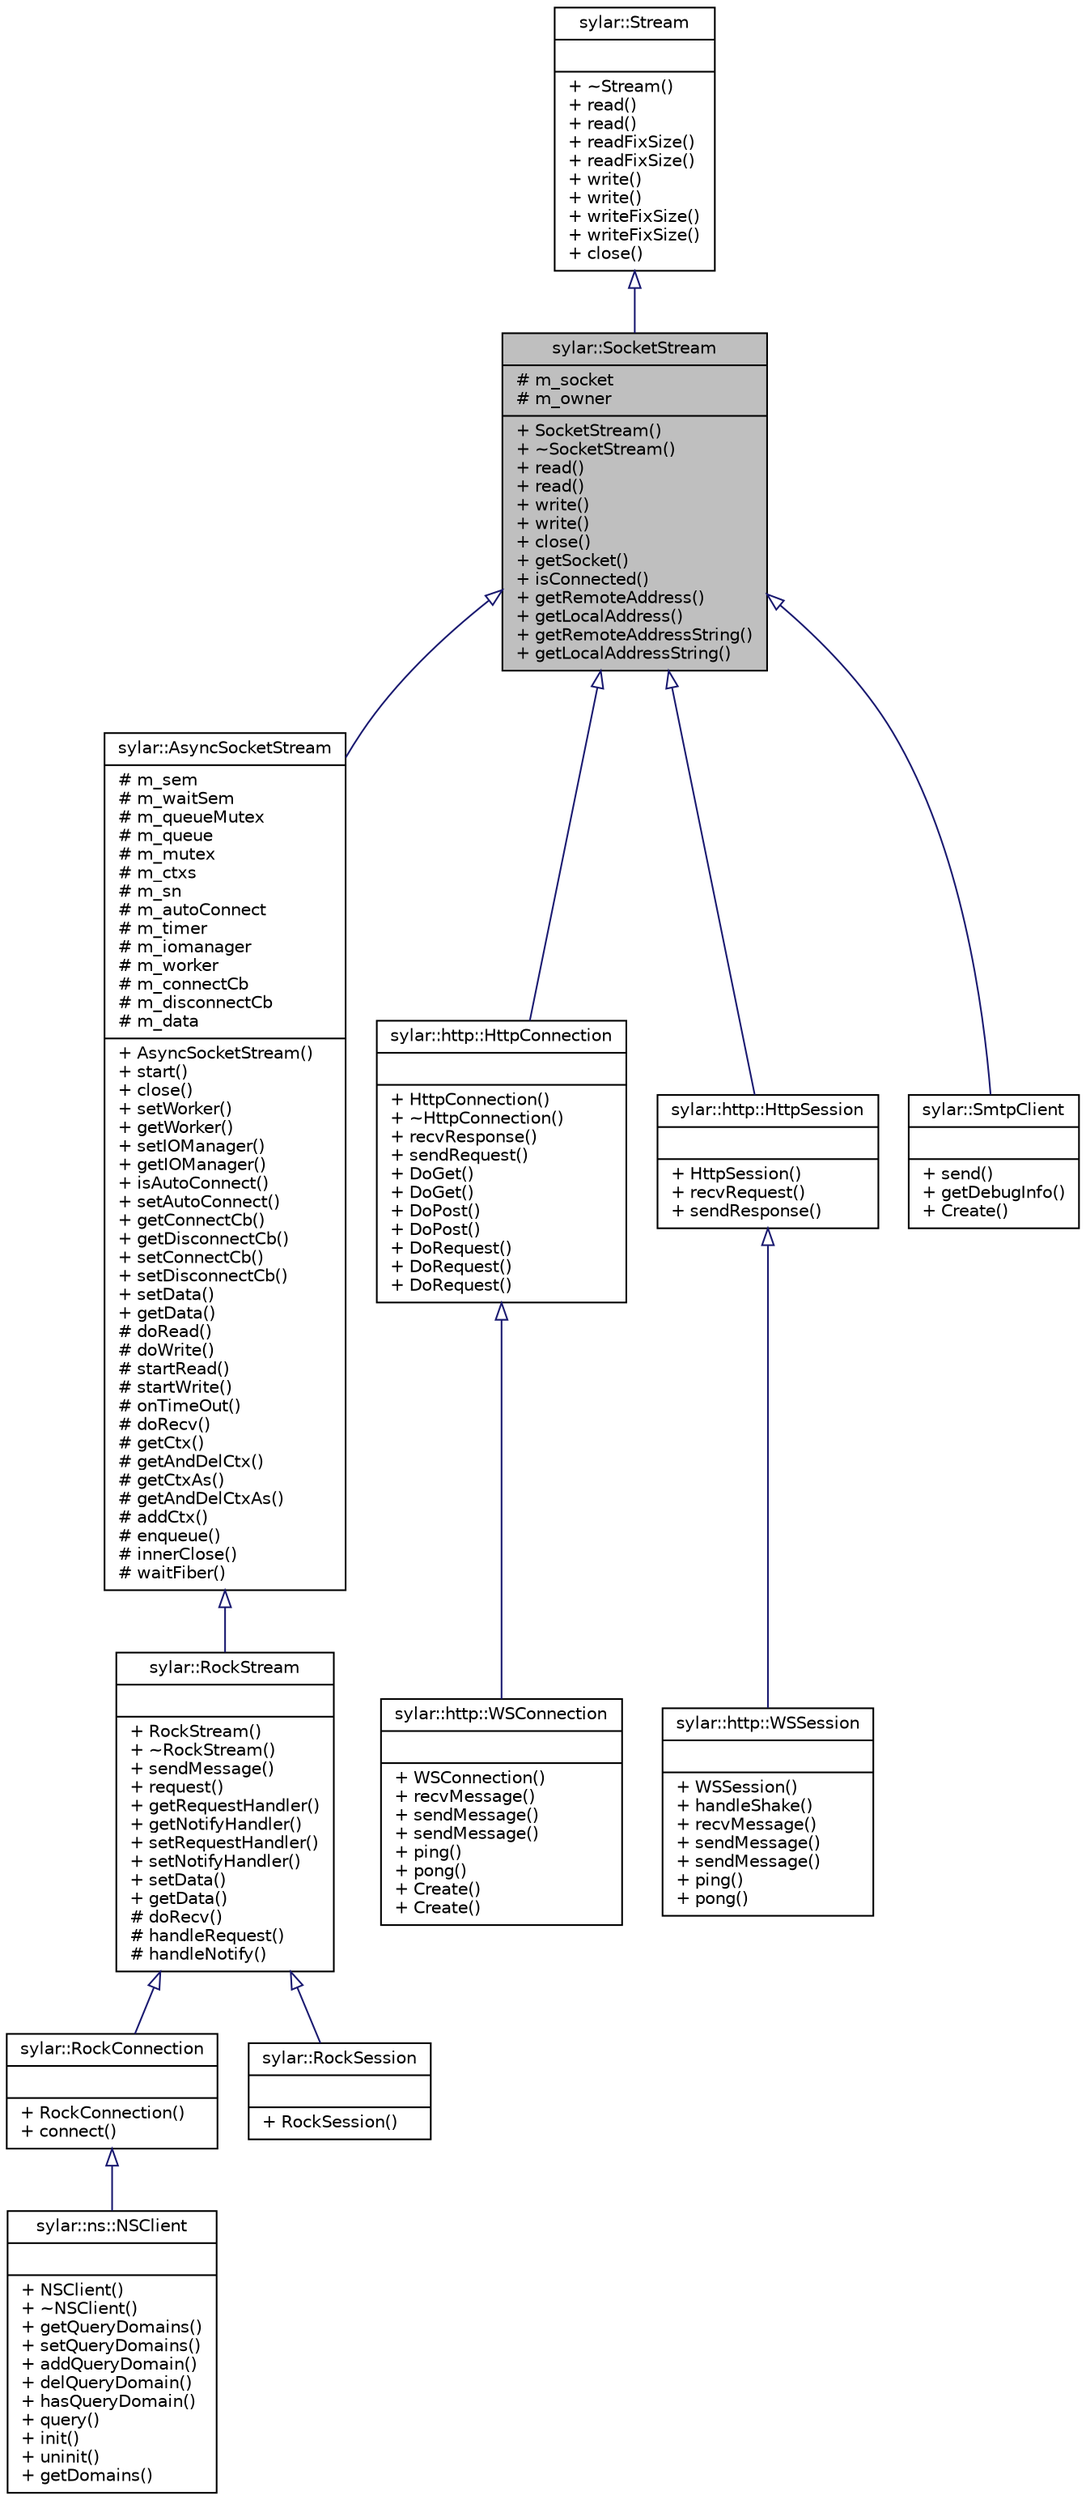digraph "sylar::SocketStream"
{
 // LATEX_PDF_SIZE
  edge [fontname="Helvetica",fontsize="10",labelfontname="Helvetica",labelfontsize="10"];
  node [fontname="Helvetica",fontsize="10",shape=record];
  Node1 [label="{sylar::SocketStream\n|# m_socket\l# m_owner\l|+ SocketStream()\l+ ~SocketStream()\l+ read()\l+ read()\l+ write()\l+ write()\l+ close()\l+ getSocket()\l+ isConnected()\l+ getRemoteAddress()\l+ getLocalAddress()\l+ getRemoteAddressString()\l+ getLocalAddressString()\l}",height=0.2,width=0.4,color="black", fillcolor="grey75", style="filled", fontcolor="black",tooltip="Socket流"];
  Node2 -> Node1 [dir="back",color="midnightblue",fontsize="10",style="solid",arrowtail="onormal",fontname="Helvetica"];
  Node2 [label="{sylar::Stream\n||+ ~Stream()\l+ read()\l+ read()\l+ readFixSize()\l+ readFixSize()\l+ write()\l+ write()\l+ writeFixSize()\l+ writeFixSize()\l+ close()\l}",height=0.2,width=0.4,color="black", fillcolor="white", style="filled",URL="$classsylar_1_1Stream.html",tooltip="流结构"];
  Node1 -> Node3 [dir="back",color="midnightblue",fontsize="10",style="solid",arrowtail="onormal",fontname="Helvetica"];
  Node3 [label="{sylar::AsyncSocketStream\n|# m_sem\l# m_waitSem\l# m_queueMutex\l# m_queue\l# m_mutex\l# m_ctxs\l# m_sn\l# m_autoConnect\l# m_timer\l# m_iomanager\l# m_worker\l# m_connectCb\l# m_disconnectCb\l# m_data\l|+ AsyncSocketStream()\l+ start()\l+ close()\l+ setWorker()\l+ getWorker()\l+ setIOManager()\l+ getIOManager()\l+ isAutoConnect()\l+ setAutoConnect()\l+ getConnectCb()\l+ getDisconnectCb()\l+ setConnectCb()\l+ setDisconnectCb()\l+ setData()\l+ getData()\l# doRead()\l# doWrite()\l# startRead()\l# startWrite()\l# onTimeOut()\l# doRecv()\l# getCtx()\l# getAndDelCtx()\l# getCtxAs()\l# getAndDelCtxAs()\l# addCtx()\l# enqueue()\l# innerClose()\l# waitFiber()\l}",height=0.2,width=0.4,color="black", fillcolor="white", style="filled",URL="$classsylar_1_1AsyncSocketStream.html",tooltip=" "];
  Node3 -> Node4 [dir="back",color="midnightblue",fontsize="10",style="solid",arrowtail="onormal",fontname="Helvetica"];
  Node4 [label="{sylar::RockStream\n||+ RockStream()\l+ ~RockStream()\l+ sendMessage()\l+ request()\l+ getRequestHandler()\l+ getNotifyHandler()\l+ setRequestHandler()\l+ setNotifyHandler()\l+ setData()\l+ getData()\l# doRecv()\l# handleRequest()\l# handleNotify()\l}",height=0.2,width=0.4,color="black", fillcolor="white", style="filled",URL="$classsylar_1_1RockStream.html",tooltip=" "];
  Node4 -> Node5 [dir="back",color="midnightblue",fontsize="10",style="solid",arrowtail="onormal",fontname="Helvetica"];
  Node5 [label="{sylar::RockConnection\n||+ RockConnection()\l+ connect()\l}",height=0.2,width=0.4,color="black", fillcolor="white", style="filled",URL="$classsylar_1_1RockConnection.html",tooltip=" "];
  Node5 -> Node6 [dir="back",color="midnightblue",fontsize="10",style="solid",arrowtail="onormal",fontname="Helvetica"];
  Node6 [label="{sylar::ns::NSClient\n||+ NSClient()\l+ ~NSClient()\l+ getQueryDomains()\l+ setQueryDomains()\l+ addQueryDomain()\l+ delQueryDomain()\l+ hasQueryDomain()\l+ query()\l+ init()\l+ uninit()\l+ getDomains()\l}",height=0.2,width=0.4,color="black", fillcolor="white", style="filled",URL="$classsylar_1_1ns_1_1NSClient.html",tooltip=" "];
  Node4 -> Node7 [dir="back",color="midnightblue",fontsize="10",style="solid",arrowtail="onormal",fontname="Helvetica"];
  Node7 [label="{sylar::RockSession\n||+ RockSession()\l}",height=0.2,width=0.4,color="black", fillcolor="white", style="filled",URL="$classsylar_1_1RockSession.html",tooltip=" "];
  Node1 -> Node8 [dir="back",color="midnightblue",fontsize="10",style="solid",arrowtail="onormal",fontname="Helvetica"];
  Node8 [label="{sylar::http::HttpConnection\n||+ HttpConnection()\l+ ~HttpConnection()\l+ recvResponse()\l+ sendRequest()\l+ DoGet()\l+ DoGet()\l+ DoPost()\l+ DoPost()\l+ DoRequest()\l+ DoRequest()\l+ DoRequest()\l}",height=0.2,width=0.4,color="black", fillcolor="white", style="filled",URL="$classsylar_1_1http_1_1HttpConnection.html",tooltip="HTTP客户端类"];
  Node8 -> Node9 [dir="back",color="midnightblue",fontsize="10",style="solid",arrowtail="onormal",fontname="Helvetica"];
  Node9 [label="{sylar::http::WSConnection\n||+ WSConnection()\l+ recvMessage()\l+ sendMessage()\l+ sendMessage()\l+ ping()\l+ pong()\l+ Create()\l+ Create()\l}",height=0.2,width=0.4,color="black", fillcolor="white", style="filled",URL="$classsylar_1_1http_1_1WSConnection.html",tooltip=" "];
  Node1 -> Node10 [dir="back",color="midnightblue",fontsize="10",style="solid",arrowtail="onormal",fontname="Helvetica"];
  Node10 [label="{sylar::http::HttpSession\n||+ HttpSession()\l+ recvRequest()\l+ sendResponse()\l}",height=0.2,width=0.4,color="black", fillcolor="white", style="filled",URL="$classsylar_1_1http_1_1HttpSession.html",tooltip="HTTPSession封装"];
  Node10 -> Node11 [dir="back",color="midnightblue",fontsize="10",style="solid",arrowtail="onormal",fontname="Helvetica"];
  Node11 [label="{sylar::http::WSSession\n||+ WSSession()\l+ handleShake()\l+ recvMessage()\l+ sendMessage()\l+ sendMessage()\l+ ping()\l+ pong()\l}",height=0.2,width=0.4,color="black", fillcolor="white", style="filled",URL="$classsylar_1_1http_1_1WSSession.html",tooltip=" "];
  Node1 -> Node12 [dir="back",color="midnightblue",fontsize="10",style="solid",arrowtail="onormal",fontname="Helvetica"];
  Node12 [label="{sylar::SmtpClient\n||+ send()\l+ getDebugInfo()\l+ Create()\l}",height=0.2,width=0.4,color="black", fillcolor="white", style="filled",URL="$classsylar_1_1SmtpClient.html",tooltip=" "];
}
